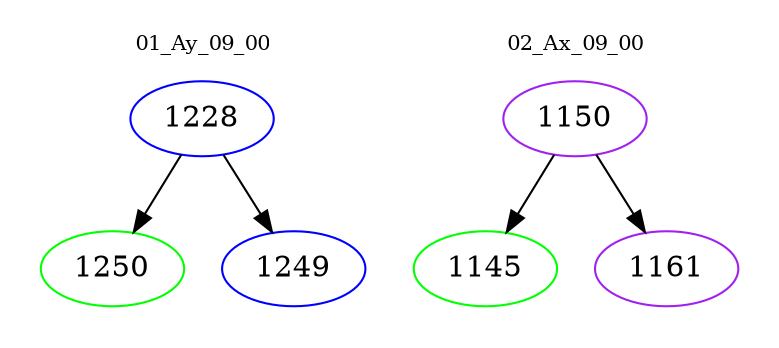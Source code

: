 digraph{
subgraph cluster_0 {
color = white
label = "01_Ay_09_00";
fontsize=10;
T0_1228 [label="1228", color="blue"]
T0_1228 -> T0_1250 [color="black"]
T0_1250 [label="1250", color="green"]
T0_1228 -> T0_1249 [color="black"]
T0_1249 [label="1249", color="blue"]
}
subgraph cluster_1 {
color = white
label = "02_Ax_09_00";
fontsize=10;
T1_1150 [label="1150", color="purple"]
T1_1150 -> T1_1145 [color="black"]
T1_1145 [label="1145", color="green"]
T1_1150 -> T1_1161 [color="black"]
T1_1161 [label="1161", color="purple"]
}
}
